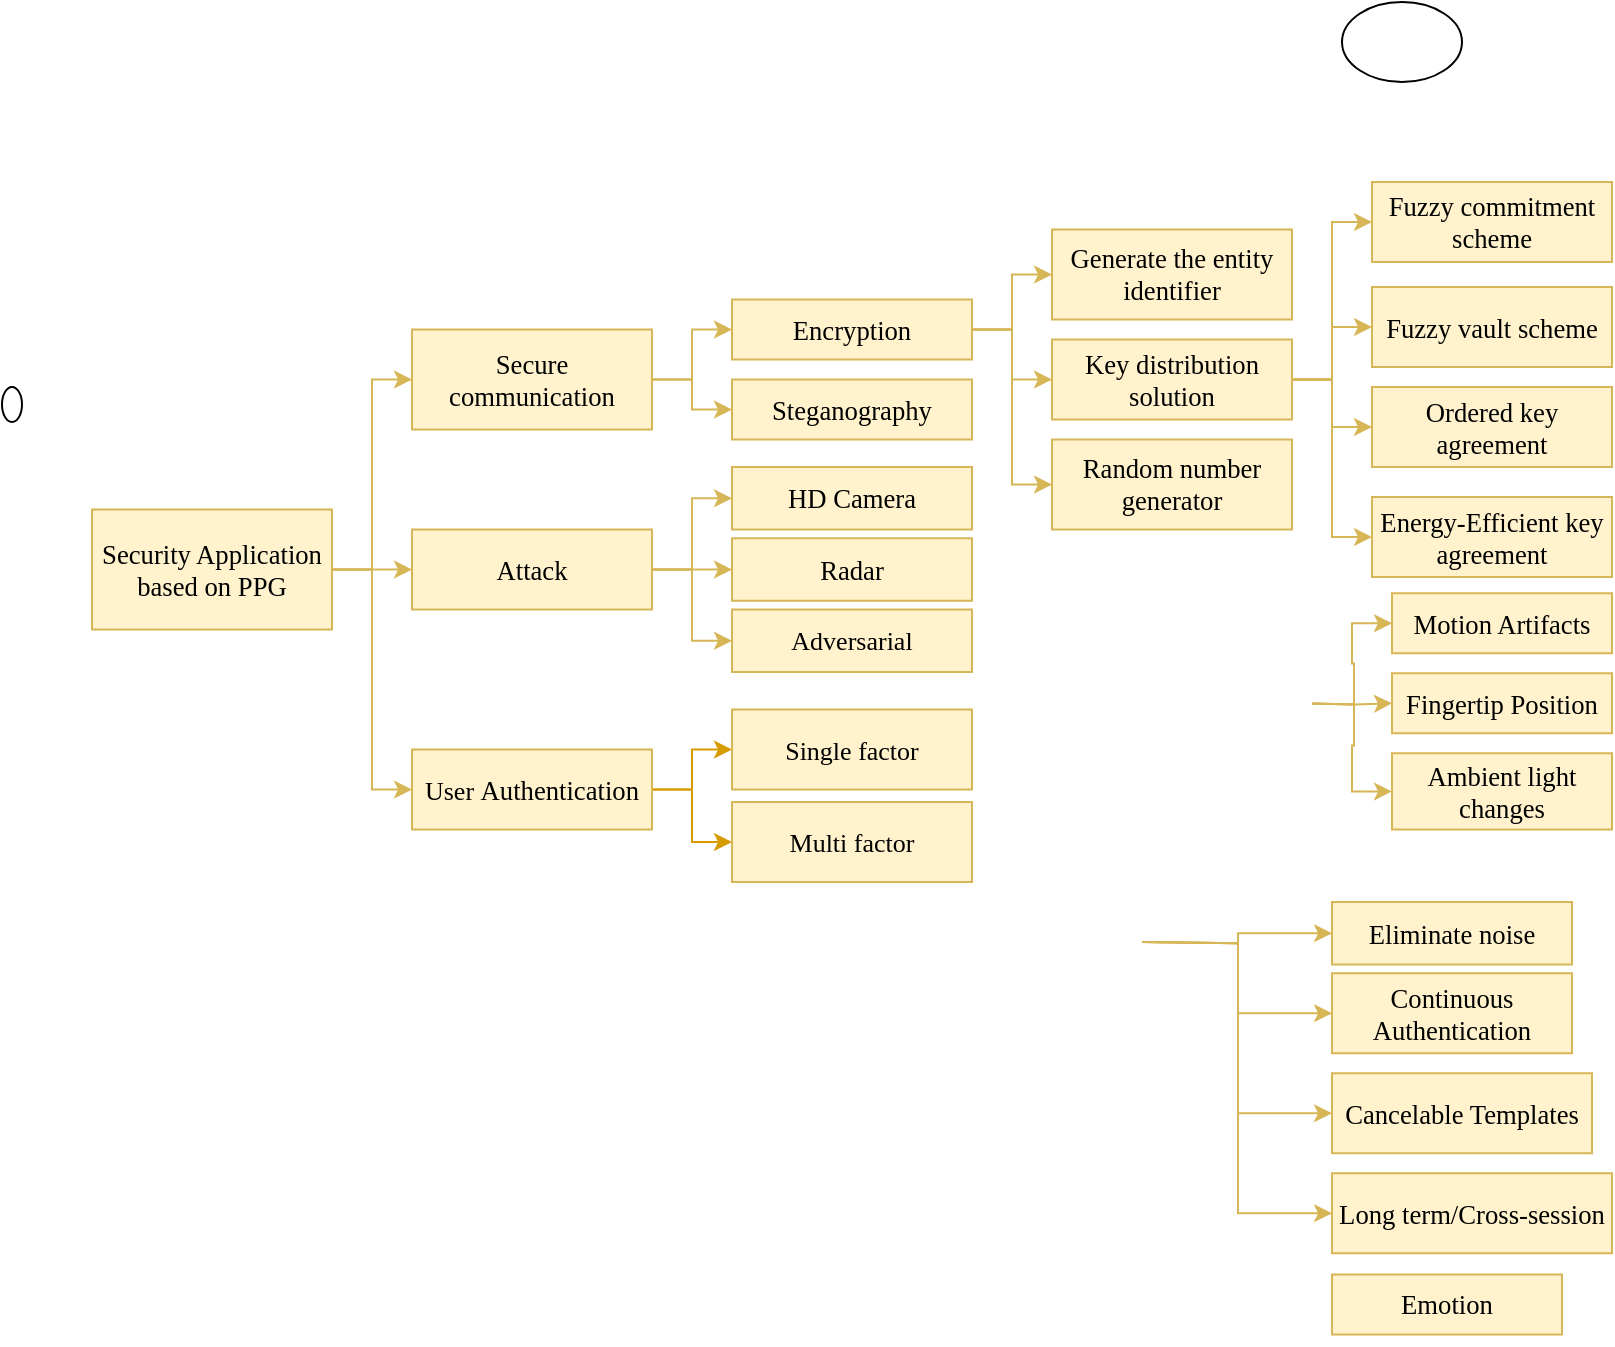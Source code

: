 <mxfile version="14.6.13" type="github">
  <diagram id="R2lEEEUBdFMjLlhIrx00" name="Page-1">
    <mxGraphModel dx="1092" dy="716" grid="1" gridSize="10" guides="1" tooltips="1" connect="1" arrows="1" fold="1" page="1" pageScale="1" pageWidth="850" pageHeight="1100" math="0" shadow="0" extFonts="Permanent Marker^https://fonts.googleapis.com/css?family=Permanent+Marker">
      <root>
        <mxCell id="0" />
        <mxCell id="1" parent="0" />
        <mxCell id="hjBMN0ESbZGBYcGNyfqj-2" style="edgeStyle=orthogonalEdgeStyle;rounded=0;orthogonalLoop=1;jettySize=auto;html=1;entryX=0;entryY=0.5;entryDx=0;entryDy=0;fillColor=#fff2cc;strokeColor=#d6b656;" parent="1" source="7kK_4Ma0JGCiKMvr0xMD-1" target="hjBMN0ESbZGBYcGNyfqj-1" edge="1">
          <mxGeometry relative="1" as="geometry" />
        </mxCell>
        <mxCell id="hjBMN0ESbZGBYcGNyfqj-5" style="edgeStyle=orthogonalEdgeStyle;rounded=0;orthogonalLoop=1;jettySize=auto;html=1;entryX=0;entryY=0.5;entryDx=0;entryDy=0;fillColor=#fff2cc;strokeColor=#d6b656;" parent="1" source="7kK_4Ma0JGCiKMvr0xMD-1" target="hjBMN0ESbZGBYcGNyfqj-4" edge="1">
          <mxGeometry relative="1" as="geometry" />
        </mxCell>
        <mxCell id="hjBMN0ESbZGBYcGNyfqj-22" style="edgeStyle=orthogonalEdgeStyle;rounded=0;orthogonalLoop=1;jettySize=auto;html=1;fillColor=#fff2cc;strokeColor=#d6b656;entryX=0;entryY=0.5;entryDx=0;entryDy=0;" parent="1" source="7kK_4Ma0JGCiKMvr0xMD-1" target="O8F0JCfiDlLxA4v2om1o-1" edge="1">
          <mxGeometry relative="1" as="geometry">
            <mxPoint x="165" y="410" as="targetPoint" />
          </mxGeometry>
        </mxCell>
        <mxCell id="7kK_4Ma0JGCiKMvr0xMD-1" value="&lt;span style=&quot;font-size: 10pt&quot;&gt;&lt;font face=&quot;Times New Roman&quot;&gt;Security Application based on PPG&lt;/font&gt;&lt;/span&gt;" style="rounded=0;whiteSpace=wrap;html=1;fillColor=#fff2cc;strokeColor=#d6b656;" parent="1" vertex="1">
          <mxGeometry x="45" y="253.75" width="120" height="60" as="geometry" />
        </mxCell>
        <mxCell id="hjBMN0ESbZGBYcGNyfqj-33" style="edgeStyle=orthogonalEdgeStyle;rounded=0;orthogonalLoop=1;jettySize=auto;html=1;entryX=0;entryY=0.5;entryDx=0;entryDy=0;fillColor=#fff2cc;strokeColor=#d6b656;" parent="1" target="hjBMN0ESbZGBYcGNyfqj-32" edge="1">
          <mxGeometry relative="1" as="geometry">
            <mxPoint x="570" y="470.05" as="sourcePoint" />
          </mxGeometry>
        </mxCell>
        <mxCell id="hjBMN0ESbZGBYcGNyfqj-48" style="edgeStyle=orthogonalEdgeStyle;rounded=0;orthogonalLoop=1;jettySize=auto;html=1;entryX=0;entryY=0.5;entryDx=0;entryDy=0;fillColor=#fff2cc;strokeColor=#d6b656;" parent="1" target="hjBMN0ESbZGBYcGNyfqj-47" edge="1">
          <mxGeometry relative="1" as="geometry">
            <mxPoint x="570" y="470.05" as="sourcePoint" />
          </mxGeometry>
        </mxCell>
        <mxCell id="hjBMN0ESbZGBYcGNyfqj-50" style="edgeStyle=orthogonalEdgeStyle;rounded=0;orthogonalLoop=1;jettySize=auto;html=1;entryX=0;entryY=0.5;entryDx=0;entryDy=0;fillColor=#fff2cc;strokeColor=#d6b656;" parent="1" target="hjBMN0ESbZGBYcGNyfqj-49" edge="1">
          <mxGeometry relative="1" as="geometry">
            <mxPoint x="570" y="470.05" as="sourcePoint" />
          </mxGeometry>
        </mxCell>
        <mxCell id="hjBMN0ESbZGBYcGNyfqj-52" style="edgeStyle=orthogonalEdgeStyle;rounded=0;orthogonalLoop=1;jettySize=auto;html=1;entryX=0;entryY=0.5;entryDx=0;entryDy=0;fillColor=#fff2cc;strokeColor=#d6b656;" parent="1" target="hjBMN0ESbZGBYcGNyfqj-51" edge="1">
          <mxGeometry relative="1" as="geometry">
            <mxPoint x="570" y="470.05" as="sourcePoint" />
          </mxGeometry>
        </mxCell>
        <mxCell id="hjBMN0ESbZGBYcGNyfqj-8" style="edgeStyle=orthogonalEdgeStyle;rounded=0;orthogonalLoop=1;jettySize=auto;html=1;entryX=0;entryY=0.5;entryDx=0;entryDy=0;fillColor=#fff2cc;strokeColor=#d6b656;" parent="1" source="hjBMN0ESbZGBYcGNyfqj-1" target="hjBMN0ESbZGBYcGNyfqj-6" edge="1">
          <mxGeometry relative="1" as="geometry" />
        </mxCell>
        <mxCell id="hjBMN0ESbZGBYcGNyfqj-9" style="edgeStyle=orthogonalEdgeStyle;rounded=0;orthogonalLoop=1;jettySize=auto;html=1;entryX=0;entryY=0.5;entryDx=0;entryDy=0;fillColor=#fff2cc;strokeColor=#d6b656;" parent="1" source="hjBMN0ESbZGBYcGNyfqj-1" target="hjBMN0ESbZGBYcGNyfqj-7" edge="1">
          <mxGeometry relative="1" as="geometry" />
        </mxCell>
        <mxCell id="hjBMN0ESbZGBYcGNyfqj-1" value="&lt;span style=&quot;font-size: 10pt&quot;&gt;&lt;font face=&quot;Times New Roman&quot;&gt;Secure communication&lt;/font&gt;&lt;/span&gt;" style="rounded=0;whiteSpace=wrap;html=1;fillColor=#fff2cc;strokeColor=#d6b656;" parent="1" vertex="1">
          <mxGeometry x="205" y="163.75" width="120" height="50" as="geometry" />
        </mxCell>
        <mxCell id="hjBMN0ESbZGBYcGNyfqj-24" value="" style="edgeStyle=orthogonalEdgeStyle;rounded=0;orthogonalLoop=1;jettySize=auto;html=1;fillColor=#fff2cc;strokeColor=#d6b656;" parent="1" source="hjBMN0ESbZGBYcGNyfqj-4" target="hjBMN0ESbZGBYcGNyfqj-23" edge="1">
          <mxGeometry relative="1" as="geometry" />
        </mxCell>
        <mxCell id="hjBMN0ESbZGBYcGNyfqj-27" style="edgeStyle=orthogonalEdgeStyle;rounded=0;orthogonalLoop=1;jettySize=auto;html=1;entryX=0;entryY=0.5;entryDx=0;entryDy=0;fillColor=#fff2cc;strokeColor=#d6b656;" parent="1" source="hjBMN0ESbZGBYcGNyfqj-4" target="hjBMN0ESbZGBYcGNyfqj-26" edge="1">
          <mxGeometry relative="1" as="geometry" />
        </mxCell>
        <mxCell id="hjBMN0ESbZGBYcGNyfqj-29" style="edgeStyle=orthogonalEdgeStyle;rounded=0;orthogonalLoop=1;jettySize=auto;html=1;entryX=0;entryY=0.5;entryDx=0;entryDy=0;fillColor=#fff2cc;strokeColor=#d6b656;" parent="1" source="hjBMN0ESbZGBYcGNyfqj-4" target="hjBMN0ESbZGBYcGNyfqj-28" edge="1">
          <mxGeometry relative="1" as="geometry" />
        </mxCell>
        <mxCell id="hjBMN0ESbZGBYcGNyfqj-4" value="&lt;span style=&quot;font-family: &amp;#34;noto_regular&amp;#34; ; font-size: 10pt&quot;&gt;Attack&lt;/span&gt;" style="rounded=0;whiteSpace=wrap;html=1;fillColor=#fff2cc;strokeColor=#d6b656;" parent="1" vertex="1">
          <mxGeometry x="205" y="263.75" width="120" height="40" as="geometry" />
        </mxCell>
        <mxCell id="hjBMN0ESbZGBYcGNyfqj-12" style="edgeStyle=orthogonalEdgeStyle;rounded=0;orthogonalLoop=1;jettySize=auto;html=1;entryX=0;entryY=0.5;entryDx=0;entryDy=0;fillColor=#fff2cc;strokeColor=#d6b656;" parent="1" source="hjBMN0ESbZGBYcGNyfqj-6" target="hjBMN0ESbZGBYcGNyfqj-10" edge="1">
          <mxGeometry relative="1" as="geometry" />
        </mxCell>
        <mxCell id="hjBMN0ESbZGBYcGNyfqj-13" style="edgeStyle=orthogonalEdgeStyle;rounded=0;orthogonalLoop=1;jettySize=auto;html=1;entryX=0;entryY=0.5;entryDx=0;entryDy=0;fillColor=#fff2cc;strokeColor=#d6b656;" parent="1" source="hjBMN0ESbZGBYcGNyfqj-6" target="hjBMN0ESbZGBYcGNyfqj-11" edge="1">
          <mxGeometry relative="1" as="geometry" />
        </mxCell>
        <mxCell id="nkKRUuLWoAO1t0AKuoW0-3" style="edgeStyle=orthogonalEdgeStyle;rounded=0;orthogonalLoop=1;jettySize=auto;html=1;entryX=0;entryY=0.5;entryDx=0;entryDy=0;fillColor=#fff2cc;strokeColor=#d6b656;" parent="1" source="hjBMN0ESbZGBYcGNyfqj-6" target="nkKRUuLWoAO1t0AKuoW0-2" edge="1">
          <mxGeometry relative="1" as="geometry" />
        </mxCell>
        <mxCell id="hjBMN0ESbZGBYcGNyfqj-6" value="&lt;span style=&quot;font-family: &amp;#34;noto_regular&amp;#34; ; font-size: 10pt&quot;&gt;Encryption&lt;/span&gt;" style="rounded=0;whiteSpace=wrap;html=1;fillColor=#fff2cc;strokeColor=#d6b656;" parent="1" vertex="1">
          <mxGeometry x="365" y="148.75" width="120" height="30" as="geometry" />
        </mxCell>
        <mxCell id="hjBMN0ESbZGBYcGNyfqj-7" value="&lt;span style=&quot;font-family: &amp;#34;noto_regular&amp;#34; ; font-size: 10pt&quot;&gt;Steganography&lt;/span&gt;" style="rounded=0;whiteSpace=wrap;html=1;fillColor=#fff2cc;strokeColor=#d6b656;" parent="1" vertex="1">
          <mxGeometry x="365" y="188.75" width="120" height="30" as="geometry" />
        </mxCell>
        <mxCell id="hjBMN0ESbZGBYcGNyfqj-10" value="&lt;span style=&quot;font-family: &amp;#34;noto_regular&amp;#34; ; font-size: 10pt&quot;&gt;Generate the entity identifier&lt;/span&gt;" style="rounded=0;whiteSpace=wrap;html=1;fillColor=#fff2cc;strokeColor=#d6b656;" parent="1" vertex="1">
          <mxGeometry x="525" y="113.75" width="120" height="45" as="geometry" />
        </mxCell>
        <mxCell id="hjBMN0ESbZGBYcGNyfqj-18" style="edgeStyle=orthogonalEdgeStyle;rounded=0;orthogonalLoop=1;jettySize=auto;html=1;entryX=0;entryY=0.5;entryDx=0;entryDy=0;fillColor=#fff2cc;strokeColor=#d6b656;" parent="1" source="hjBMN0ESbZGBYcGNyfqj-11" target="hjBMN0ESbZGBYcGNyfqj-14" edge="1">
          <mxGeometry relative="1" as="geometry" />
        </mxCell>
        <mxCell id="hjBMN0ESbZGBYcGNyfqj-19" style="edgeStyle=orthogonalEdgeStyle;rounded=0;orthogonalLoop=1;jettySize=auto;html=1;fillColor=#fff2cc;strokeColor=#d6b656;" parent="1" source="hjBMN0ESbZGBYcGNyfqj-11" target="hjBMN0ESbZGBYcGNyfqj-15" edge="1">
          <mxGeometry relative="1" as="geometry" />
        </mxCell>
        <mxCell id="hjBMN0ESbZGBYcGNyfqj-20" style="edgeStyle=orthogonalEdgeStyle;rounded=0;orthogonalLoop=1;jettySize=auto;html=1;entryX=0;entryY=0.5;entryDx=0;entryDy=0;fillColor=#fff2cc;strokeColor=#d6b656;" parent="1" source="hjBMN0ESbZGBYcGNyfqj-11" target="hjBMN0ESbZGBYcGNyfqj-16" edge="1">
          <mxGeometry relative="1" as="geometry" />
        </mxCell>
        <mxCell id="hjBMN0ESbZGBYcGNyfqj-21" style="edgeStyle=orthogonalEdgeStyle;rounded=0;orthogonalLoop=1;jettySize=auto;html=1;entryX=0;entryY=0.5;entryDx=0;entryDy=0;fillColor=#fff2cc;strokeColor=#d6b656;" parent="1" source="hjBMN0ESbZGBYcGNyfqj-11" target="hjBMN0ESbZGBYcGNyfqj-17" edge="1">
          <mxGeometry relative="1" as="geometry" />
        </mxCell>
        <mxCell id="hjBMN0ESbZGBYcGNyfqj-11" value="&lt;span style=&quot;font-family: &amp;#34;noto_regular&amp;#34; ; font-size: 10pt&quot;&gt;Key distribution solution&lt;/span&gt;" style="rounded=0;whiteSpace=wrap;html=1;fillColor=#fff2cc;strokeColor=#d6b656;" parent="1" vertex="1">
          <mxGeometry x="525" y="168.75" width="120" height="40" as="geometry" />
        </mxCell>
        <mxCell id="hjBMN0ESbZGBYcGNyfqj-14" value="&lt;span style=&quot;font-size: 10pt&quot;&gt;&lt;font face=&quot;Times New Roman&quot;&gt;Fuzzy commitment scheme&lt;/font&gt;&lt;/span&gt;" style="rounded=0;whiteSpace=wrap;html=1;fillColor=#fff2cc;strokeColor=#d6b656;" parent="1" vertex="1">
          <mxGeometry x="685" y="90" width="120" height="40" as="geometry" />
        </mxCell>
        <mxCell id="hjBMN0ESbZGBYcGNyfqj-15" value="&lt;span style=&quot;font-family: &amp;#34;noto_regular&amp;#34; ; font-size: 10pt&quot;&gt;Fuzzy vault scheme&lt;/span&gt;" style="rounded=0;whiteSpace=wrap;html=1;fillColor=#fff2cc;strokeColor=#d6b656;" parent="1" vertex="1">
          <mxGeometry x="685" y="142.5" width="120" height="40" as="geometry" />
        </mxCell>
        <mxCell id="hjBMN0ESbZGBYcGNyfqj-16" value="&lt;span style=&quot;font-size: 10pt&quot;&gt;&lt;font face=&quot;Times New Roman&quot;&gt;Ordered key agreement&lt;/font&gt;&lt;/span&gt;" style="rounded=0;whiteSpace=wrap;html=1;fillColor=#fff2cc;strokeColor=#d6b656;" parent="1" vertex="1">
          <mxGeometry x="685" y="192.5" width="120" height="40" as="geometry" />
        </mxCell>
        <mxCell id="hjBMN0ESbZGBYcGNyfqj-17" value="&lt;span style=&quot;font-family: &amp;#34;noto_regular&amp;#34; ; font-size: 10pt&quot;&gt;Energy-Efficient key agreement&lt;/span&gt;" style="rounded=0;whiteSpace=wrap;html=1;fillColor=#fff2cc;strokeColor=#d6b656;" parent="1" vertex="1">
          <mxGeometry x="685" y="247.5" width="120" height="40" as="geometry" />
        </mxCell>
        <mxCell id="hjBMN0ESbZGBYcGNyfqj-23" value="&lt;span style=&quot;font-family: &amp;#34;noto_regular&amp;#34; ; font-size: 10pt&quot;&gt;HD Camera&lt;/span&gt;" style="rounded=0;whiteSpace=wrap;html=1;fillColor=#fff2cc;strokeColor=#d6b656;" parent="1" vertex="1">
          <mxGeometry x="365" y="232.5" width="120" height="31.25" as="geometry" />
        </mxCell>
        <mxCell id="hjBMN0ESbZGBYcGNyfqj-26" value="&lt;span style=&quot;font-family: &amp;#34;noto_regular&amp;#34; ; font-size: 10pt&quot;&gt;Radar&lt;/span&gt;" style="rounded=0;whiteSpace=wrap;html=1;fillColor=#fff2cc;strokeColor=#d6b656;" parent="1" vertex="1">
          <mxGeometry x="365" y="268.13" width="120" height="31.25" as="geometry" />
        </mxCell>
        <mxCell id="hjBMN0ESbZGBYcGNyfqj-28" value="&lt;span style=&quot;font-family: &amp;#34;times new roman&amp;#34; ; font-size: 13px ; text-align: left&quot;&gt;Adversarial &lt;/span&gt;" style="rounded=0;whiteSpace=wrap;html=1;fillColor=#fff2cc;strokeColor=#d6b656;" parent="1" vertex="1">
          <mxGeometry x="365" y="303.75" width="120" height="31.25" as="geometry" />
        </mxCell>
        <mxCell id="hjBMN0ESbZGBYcGNyfqj-32" value="&lt;span style=&quot;font-family: &amp;#34;noto_regular&amp;#34; ; font-size: 10pt&quot;&gt;Eliminate noise&lt;/span&gt;" style="rounded=0;whiteSpace=wrap;html=1;fillColor=#fff2cc;strokeColor=#d6b656;" parent="1" vertex="1">
          <mxGeometry x="665" y="450" width="120" height="31.25" as="geometry" />
        </mxCell>
        <mxCell id="hjBMN0ESbZGBYcGNyfqj-42" style="edgeStyle=orthogonalEdgeStyle;rounded=0;orthogonalLoop=1;jettySize=auto;html=1;entryX=0;entryY=0.5;entryDx=0;entryDy=0;fillColor=#fff2cc;strokeColor=#d6b656;" parent="1" target="hjBMN0ESbZGBYcGNyfqj-41" edge="1">
          <mxGeometry relative="1" as="geometry">
            <mxPoint x="655" y="350.7" as="sourcePoint" />
          </mxGeometry>
        </mxCell>
        <mxCell id="hjBMN0ESbZGBYcGNyfqj-44" style="edgeStyle=orthogonalEdgeStyle;rounded=0;orthogonalLoop=1;jettySize=auto;html=1;entryX=0;entryY=0.5;entryDx=0;entryDy=0;fillColor=#fff2cc;strokeColor=#d6b656;" parent="1" target="hjBMN0ESbZGBYcGNyfqj-43" edge="1">
          <mxGeometry relative="1" as="geometry">
            <mxPoint x="655" y="350.7" as="sourcePoint" />
          </mxGeometry>
        </mxCell>
        <mxCell id="hjBMN0ESbZGBYcGNyfqj-46" style="edgeStyle=orthogonalEdgeStyle;rounded=0;orthogonalLoop=1;jettySize=auto;html=1;entryX=0;entryY=0.5;entryDx=0;entryDy=0;fillColor=#fff2cc;strokeColor=#d6b656;" parent="1" target="hjBMN0ESbZGBYcGNyfqj-45" edge="1">
          <mxGeometry relative="1" as="geometry">
            <mxPoint x="655" y="350.7" as="sourcePoint" />
          </mxGeometry>
        </mxCell>
        <mxCell id="hjBMN0ESbZGBYcGNyfqj-41" value="&lt;font face=&quot;noto_regular&quot;&gt;&lt;span style=&quot;font-size: 13.333px&quot;&gt;Motion Artifacts&lt;/span&gt;&lt;/font&gt;" style="rounded=0;whiteSpace=wrap;html=1;fillColor=#fff2cc;strokeColor=#d6b656;" parent="1" vertex="1">
          <mxGeometry x="695" y="295.63" width="110" height="30" as="geometry" />
        </mxCell>
        <mxCell id="hjBMN0ESbZGBYcGNyfqj-43" value="&lt;font face=&quot;noto_regular&quot;&gt;&lt;span style=&quot;font-size: 13.333px&quot;&gt;Fingertip Position&lt;/span&gt;&lt;/font&gt;" style="rounded=0;whiteSpace=wrap;html=1;fillColor=#fff2cc;strokeColor=#d6b656;" parent="1" vertex="1">
          <mxGeometry x="695" y="335.63" width="110" height="30" as="geometry" />
        </mxCell>
        <mxCell id="hjBMN0ESbZGBYcGNyfqj-45" value="&lt;font face=&quot;noto_regular&quot;&gt;&lt;span style=&quot;font-size: 13.333px&quot;&gt;Ambient light changes&lt;/span&gt;&lt;/font&gt;" style="rounded=0;whiteSpace=wrap;html=1;fillColor=#fff2cc;strokeColor=#d6b656;" parent="1" vertex="1">
          <mxGeometry x="695" y="375.63" width="110" height="38.12" as="geometry" />
        </mxCell>
        <mxCell id="hjBMN0ESbZGBYcGNyfqj-47" value="&lt;span style=&quot;font-family: &amp;#34;noto_regular&amp;#34; ; font-size: 10pt&quot;&gt;Continuous Authentication&lt;/span&gt;" style="rounded=0;whiteSpace=wrap;html=1;fillColor=#fff2cc;strokeColor=#d6b656;" parent="1" vertex="1">
          <mxGeometry x="665" y="485.63" width="120" height="40" as="geometry" />
        </mxCell>
        <mxCell id="hjBMN0ESbZGBYcGNyfqj-49" value="&lt;span style=&quot;font-family: &amp;#34;noto_regular&amp;#34; ; font-size: 10pt&quot;&gt;Cancelable Templates&lt;/span&gt;" style="rounded=0;whiteSpace=wrap;html=1;fillColor=#fff2cc;strokeColor=#d6b656;" parent="1" vertex="1">
          <mxGeometry x="665" y="535.63" width="130" height="40" as="geometry" />
        </mxCell>
        <mxCell id="hjBMN0ESbZGBYcGNyfqj-51" value="&lt;p&gt;&lt;span style=&quot;font-family: &amp;#34;noto_regular&amp;#34; ; font-size: 10pt&quot;&gt;Long term/&lt;/span&gt;&lt;span style=&quot;font-family: &amp;#34;noto_regular&amp;#34; ; font-size: 10pt&quot;&gt;Cross-session&lt;/span&gt;&lt;/p&gt;" style="rounded=0;whiteSpace=wrap;html=1;fillColor=#fff2cc;strokeColor=#d6b656;" parent="1" vertex="1">
          <mxGeometry x="665" y="585.63" width="140" height="40" as="geometry" />
        </mxCell>
        <mxCell id="6OLruwicgVUYulSYCofD-2" value="" style="ellipse;whiteSpace=wrap;html=1;" parent="1" vertex="1">
          <mxGeometry x="670" width="60" height="40" as="geometry" />
        </mxCell>
        <mxCell id="6OLruwicgVUYulSYCofD-3" value="" style="ellipse;whiteSpace=wrap;html=1;" parent="1" vertex="1">
          <mxGeometry y="192.5" width="10" height="17.5" as="geometry" />
        </mxCell>
        <mxCell id="6OLruwicgVUYulSYCofD-4" value="&lt;p&gt;&lt;span style=&quot;font-family: &amp;#34;noto_regular&amp;#34; ; font-size: 10pt&quot;&gt;Emotion&lt;/span&gt;&lt;br&gt;&lt;/p&gt;" style="rounded=0;whiteSpace=wrap;html=1;fillColor=#fff2cc;strokeColor=#d6b656;" parent="1" vertex="1">
          <mxGeometry x="665" y="636.25" width="115" height="30" as="geometry" />
        </mxCell>
        <mxCell id="nkKRUuLWoAO1t0AKuoW0-2" value="&lt;font face=&quot;noto_regular&quot;&gt;&lt;span style=&quot;font-size: 13.333px&quot;&gt;Random number generator&lt;/span&gt;&lt;/font&gt;" style="rounded=0;whiteSpace=wrap;html=1;fillColor=#fff2cc;strokeColor=#d6b656;" parent="1" vertex="1">
          <mxGeometry x="525" y="218.75" width="120" height="45" as="geometry" />
        </mxCell>
        <mxCell id="O8F0JCfiDlLxA4v2om1o-5" style="edgeStyle=orthogonalEdgeStyle;rounded=0;orthogonalLoop=1;jettySize=auto;html=1;entryX=0;entryY=0.5;entryDx=0;entryDy=0;fillColor=#ffe6cc;strokeColor=#d79b00;" edge="1" parent="1" source="O8F0JCfiDlLxA4v2om1o-1" target="O8F0JCfiDlLxA4v2om1o-4">
          <mxGeometry relative="1" as="geometry" />
        </mxCell>
        <mxCell id="O8F0JCfiDlLxA4v2om1o-7" style="edgeStyle=orthogonalEdgeStyle;rounded=0;orthogonalLoop=1;jettySize=auto;html=1;entryX=0;entryY=0.5;entryDx=0;entryDy=0;fillColor=#ffe6cc;strokeColor=#d79b00;" edge="1" parent="1" source="O8F0JCfiDlLxA4v2om1o-1" target="O8F0JCfiDlLxA4v2om1o-6">
          <mxGeometry relative="1" as="geometry" />
        </mxCell>
        <mxCell id="O8F0JCfiDlLxA4v2om1o-1" value="&lt;font face=&quot;Times New Roman&quot;&gt;User&amp;nbsp;&lt;span style=&quot;font-size: 10pt&quot;&gt;Authentication&lt;/span&gt;&lt;/font&gt;" style="rounded=0;whiteSpace=wrap;html=1;fontSize=13;fillColor=#fff2cc;strokeColor=#d6b656;" vertex="1" parent="1">
          <mxGeometry x="205" y="373.75" width="120" height="40" as="geometry" />
        </mxCell>
        <mxCell id="O8F0JCfiDlLxA4v2om1o-4" value="&lt;font face=&quot;Times New Roman&quot;&gt;Single factor&lt;/font&gt;" style="rounded=0;whiteSpace=wrap;html=1;fontSize=13;fillColor=#fff2cc;strokeColor=#d6b656;" vertex="1" parent="1">
          <mxGeometry x="365" y="353.75" width="120" height="40" as="geometry" />
        </mxCell>
        <mxCell id="O8F0JCfiDlLxA4v2om1o-6" value="&lt;font face=&quot;Times New Roman&quot;&gt;Multi factor&lt;/font&gt;" style="rounded=0;whiteSpace=wrap;html=1;fontSize=13;fillColor=#fff2cc;strokeColor=#d6b656;" vertex="1" parent="1">
          <mxGeometry x="365" y="400" width="120" height="40" as="geometry" />
        </mxCell>
      </root>
    </mxGraphModel>
  </diagram>
</mxfile>
